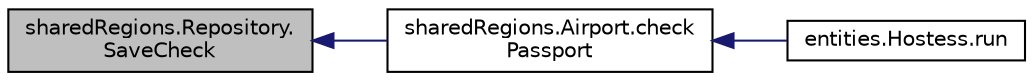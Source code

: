 digraph "sharedRegions.Repository.SaveCheck"
{
  edge [fontname="Helvetica",fontsize="10",labelfontname="Helvetica",labelfontsize="10"];
  node [fontname="Helvetica",fontsize="10",shape=record];
  rankdir="LR";
  Node25 [label="sharedRegions.Repository.\lSaveCheck",height=0.2,width=0.4,color="black", fillcolor="grey75", style="filled", fontcolor="black"];
  Node25 -> Node26 [dir="back",color="midnightblue",fontsize="10",style="solid",fontname="Helvetica"];
  Node26 [label="sharedRegions.Airport.check\lPassport",height=0.2,width=0.4,color="black", fillcolor="white", style="filled",URL="$classshared_regions_1_1_airport.html#a1dba750b542f28455a143973bbc877a0"];
  Node26 -> Node27 [dir="back",color="midnightblue",fontsize="10",style="solid",fontname="Helvetica"];
  Node27 [label="entities.Hostess.run",height=0.2,width=0.4,color="black", fillcolor="white", style="filled",URL="$classentities_1_1_hostess.html#a509c1f1c96b0a760860884592c7babd8"];
}
